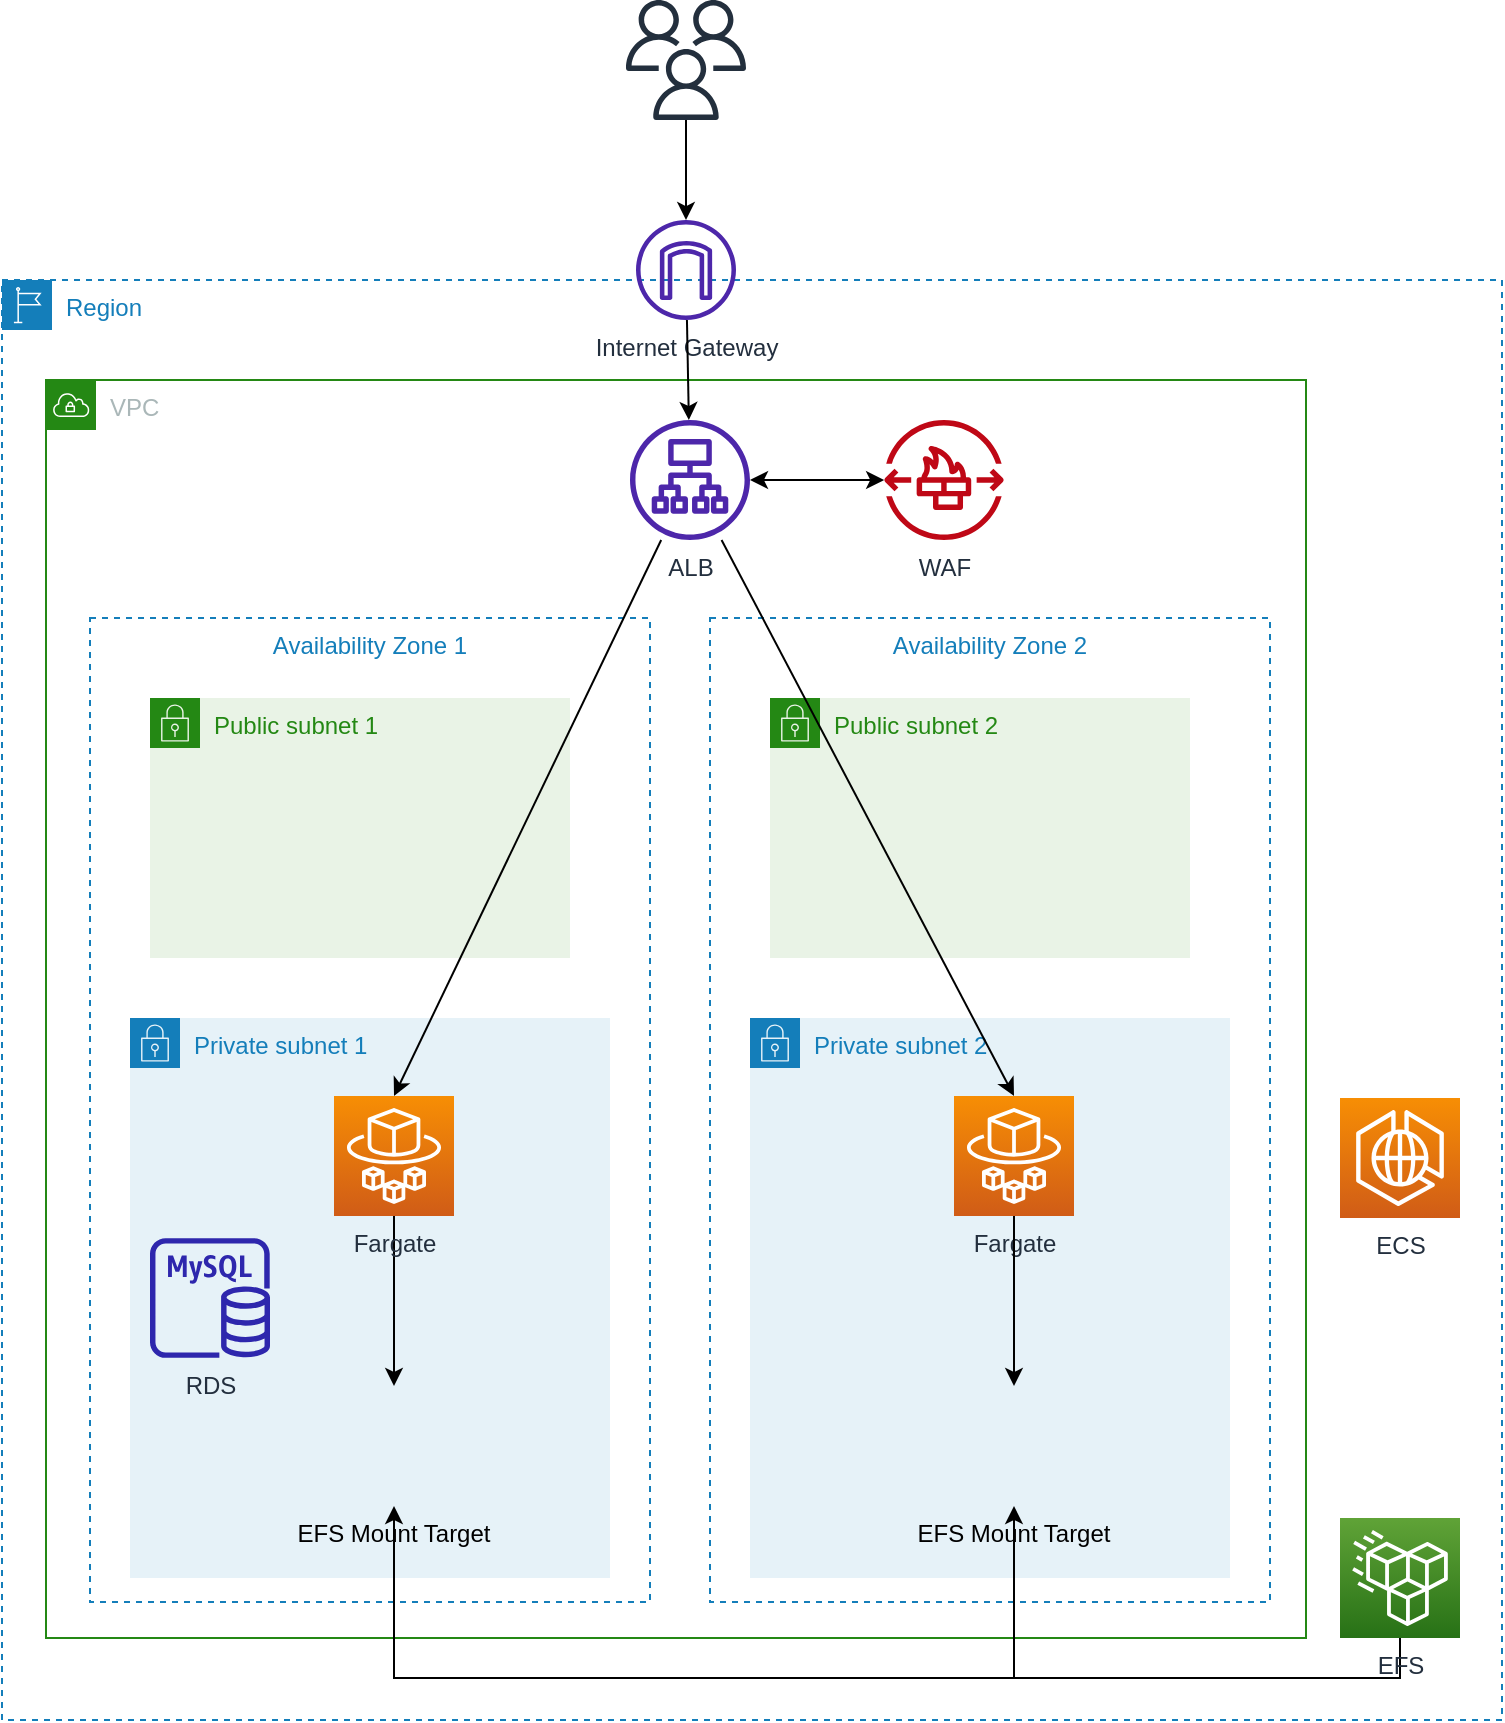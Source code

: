 <mxfile version="21.7.2" type="github">
  <diagram name="Page-1" id="63qM1-tfgb__tj5nFG9T">
    <mxGraphModel dx="1434" dy="765" grid="1" gridSize="10" guides="1" tooltips="1" connect="1" arrows="1" fold="1" page="1" pageScale="1" pageWidth="827" pageHeight="1169" math="0" shadow="0">
      <root>
        <mxCell id="0" />
        <mxCell id="1" parent="0" />
        <mxCell id="nMWoQP04A_DWtzXEW3hh-1" value="Region" style="points=[[0,0],[0.25,0],[0.5,0],[0.75,0],[1,0],[1,0.25],[1,0.5],[1,0.75],[1,1],[0.75,1],[0.5,1],[0.25,1],[0,1],[0,0.75],[0,0.5],[0,0.25]];outlineConnect=0;gradientColor=none;html=1;whiteSpace=wrap;fontSize=12;fontStyle=0;container=1;pointerEvents=0;collapsible=0;recursiveResize=0;shape=mxgraph.aws4.group;grIcon=mxgraph.aws4.group_region;strokeColor=#147EBA;fillColor=none;verticalAlign=top;align=left;spacingLeft=30;fontColor=#147EBA;dashed=1;" vertex="1" parent="1">
          <mxGeometry x="39" y="160" width="750" height="720" as="geometry" />
        </mxCell>
        <mxCell id="nMWoQP04A_DWtzXEW3hh-2" value="VPC" style="points=[[0,0],[0.25,0],[0.5,0],[0.75,0],[1,0],[1,0.25],[1,0.5],[1,0.75],[1,1],[0.75,1],[0.5,1],[0.25,1],[0,1],[0,0.75],[0,0.5],[0,0.25]];outlineConnect=0;gradientColor=none;html=1;whiteSpace=wrap;fontSize=12;fontStyle=0;container=1;pointerEvents=0;collapsible=0;recursiveResize=0;shape=mxgraph.aws4.group;grIcon=mxgraph.aws4.group_vpc;strokeColor=#248814;fillColor=none;verticalAlign=top;align=left;spacingLeft=30;fontColor=#AAB7B8;dashed=0;" vertex="1" parent="nMWoQP04A_DWtzXEW3hh-1">
          <mxGeometry x="22" y="50" width="630" height="629" as="geometry" />
        </mxCell>
        <mxCell id="nMWoQP04A_DWtzXEW3hh-4" value="Availability Zone 1" style="fillColor=none;strokeColor=#147EBA;dashed=1;verticalAlign=top;fontStyle=0;fontColor=#147EBA;whiteSpace=wrap;html=1;" vertex="1" parent="nMWoQP04A_DWtzXEW3hh-2">
          <mxGeometry x="22" y="119" width="280" height="492" as="geometry" />
        </mxCell>
        <mxCell id="nMWoQP04A_DWtzXEW3hh-6" value="Public subnet 1" style="points=[[0,0],[0.25,0],[0.5,0],[0.75,0],[1,0],[1,0.25],[1,0.5],[1,0.75],[1,1],[0.75,1],[0.5,1],[0.25,1],[0,1],[0,0.75],[0,0.5],[0,0.25]];outlineConnect=0;gradientColor=none;html=1;whiteSpace=wrap;fontSize=12;fontStyle=0;container=1;pointerEvents=0;collapsible=0;recursiveResize=0;shape=mxgraph.aws4.group;grIcon=mxgraph.aws4.group_security_group;grStroke=0;strokeColor=#248814;fillColor=#E9F3E6;verticalAlign=top;align=left;spacingLeft=30;fontColor=#248814;dashed=0;" vertex="1" parent="nMWoQP04A_DWtzXEW3hh-2">
          <mxGeometry x="52" y="159" width="210" height="130" as="geometry" />
        </mxCell>
        <mxCell id="nMWoQP04A_DWtzXEW3hh-7" value="Private subnet 1" style="points=[[0,0],[0.25,0],[0.5,0],[0.75,0],[1,0],[1,0.25],[1,0.5],[1,0.75],[1,1],[0.75,1],[0.5,1],[0.25,1],[0,1],[0,0.75],[0,0.5],[0,0.25]];outlineConnect=0;gradientColor=none;html=1;whiteSpace=wrap;fontSize=12;fontStyle=0;container=1;pointerEvents=0;collapsible=0;recursiveResize=0;shape=mxgraph.aws4.group;grIcon=mxgraph.aws4.group_security_group;grStroke=0;strokeColor=#147EBA;fillColor=#E6F2F8;verticalAlign=top;align=left;spacingLeft=30;fontColor=#147EBA;dashed=0;" vertex="1" parent="nMWoQP04A_DWtzXEW3hh-2">
          <mxGeometry x="42" y="319" width="240" height="280" as="geometry" />
        </mxCell>
        <mxCell id="nMWoQP04A_DWtzXEW3hh-12" style="edgeStyle=orthogonalEdgeStyle;rounded=0;orthogonalLoop=1;jettySize=auto;html=1;exitX=0.5;exitY=1;exitDx=0;exitDy=0;exitPerimeter=0;entryX=0.5;entryY=0;entryDx=0;entryDy=0;" edge="1" parent="nMWoQP04A_DWtzXEW3hh-2" source="nMWoQP04A_DWtzXEW3hh-8" target="nMWoQP04A_DWtzXEW3hh-11">
          <mxGeometry relative="1" as="geometry" />
        </mxCell>
        <mxCell id="nMWoQP04A_DWtzXEW3hh-8" value="Fargate" style="sketch=0;points=[[0,0,0],[0.25,0,0],[0.5,0,0],[0.75,0,0],[1,0,0],[0,1,0],[0.25,1,0],[0.5,1,0],[0.75,1,0],[1,1,0],[0,0.25,0],[0,0.5,0],[0,0.75,0],[1,0.25,0],[1,0.5,0],[1,0.75,0]];outlineConnect=0;fontColor=#232F3E;gradientColor=#F78E04;gradientDirection=north;fillColor=#D05C17;strokeColor=#ffffff;dashed=0;verticalLabelPosition=bottom;verticalAlign=top;align=center;html=1;fontSize=12;fontStyle=0;aspect=fixed;shape=mxgraph.aws4.resourceIcon;resIcon=mxgraph.aws4.fargate;" vertex="1" parent="nMWoQP04A_DWtzXEW3hh-2">
          <mxGeometry x="144" y="358" width="60" height="60" as="geometry" />
        </mxCell>
        <mxCell id="nMWoQP04A_DWtzXEW3hh-9" value="RDS" style="sketch=0;outlineConnect=0;fontColor=#232F3E;gradientColor=none;fillColor=#2E27AD;strokeColor=none;dashed=0;verticalLabelPosition=bottom;verticalAlign=top;align=center;html=1;fontSize=12;fontStyle=0;aspect=fixed;pointerEvents=1;shape=mxgraph.aws4.rds_mysql_instance;" vertex="1" parent="nMWoQP04A_DWtzXEW3hh-2">
          <mxGeometry x="52" y="429" width="60" height="60" as="geometry" />
        </mxCell>
        <mxCell id="nMWoQP04A_DWtzXEW3hh-11" value="EFS Mount Target" style="shape=image;verticalLabelPosition=bottom;labelBackgroundColor=none;verticalAlign=top;aspect=fixed;imageAspect=0;image=https://www.gliffy.com/sites/default/files/image/2020-06/Amazon-Elastic-File-System_EFS_dark-bg.png;" vertex="1" parent="nMWoQP04A_DWtzXEW3hh-2">
          <mxGeometry x="144" y="503" width="60" height="60" as="geometry" />
        </mxCell>
        <mxCell id="nMWoQP04A_DWtzXEW3hh-14" value="ALB" style="sketch=0;outlineConnect=0;fontColor=#232F3E;gradientColor=none;fillColor=#4D27AA;strokeColor=none;dashed=0;verticalLabelPosition=bottom;verticalAlign=top;align=center;html=1;fontSize=12;fontStyle=0;aspect=fixed;pointerEvents=1;shape=mxgraph.aws4.application_load_balancer;" vertex="1" parent="nMWoQP04A_DWtzXEW3hh-2">
          <mxGeometry x="292" y="20" width="60" height="60" as="geometry" />
        </mxCell>
        <mxCell id="nMWoQP04A_DWtzXEW3hh-15" value="Availability Zone 2" style="fillColor=none;strokeColor=#147EBA;dashed=1;verticalAlign=top;fontStyle=0;fontColor=#147EBA;whiteSpace=wrap;html=1;" vertex="1" parent="nMWoQP04A_DWtzXEW3hh-2">
          <mxGeometry x="332" y="119" width="280" height="492" as="geometry" />
        </mxCell>
        <mxCell id="nMWoQP04A_DWtzXEW3hh-16" value="Public subnet 2" style="points=[[0,0],[0.25,0],[0.5,0],[0.75,0],[1,0],[1,0.25],[1,0.5],[1,0.75],[1,1],[0.75,1],[0.5,1],[0.25,1],[0,1],[0,0.75],[0,0.5],[0,0.25]];outlineConnect=0;gradientColor=none;html=1;whiteSpace=wrap;fontSize=12;fontStyle=0;container=1;pointerEvents=0;collapsible=0;recursiveResize=0;shape=mxgraph.aws4.group;grIcon=mxgraph.aws4.group_security_group;grStroke=0;strokeColor=#248814;fillColor=#E9F3E6;verticalAlign=top;align=left;spacingLeft=30;fontColor=#248814;dashed=0;" vertex="1" parent="nMWoQP04A_DWtzXEW3hh-2">
          <mxGeometry x="362" y="159" width="210" height="130" as="geometry" />
        </mxCell>
        <mxCell id="nMWoQP04A_DWtzXEW3hh-17" value="Private subnet 2" style="points=[[0,0],[0.25,0],[0.5,0],[0.75,0],[1,0],[1,0.25],[1,0.5],[1,0.75],[1,1],[0.75,1],[0.5,1],[0.25,1],[0,1],[0,0.75],[0,0.5],[0,0.25]];outlineConnect=0;gradientColor=none;html=1;whiteSpace=wrap;fontSize=12;fontStyle=0;container=1;pointerEvents=0;collapsible=0;recursiveResize=0;shape=mxgraph.aws4.group;grIcon=mxgraph.aws4.group_security_group;grStroke=0;strokeColor=#147EBA;fillColor=#E6F2F8;verticalAlign=top;align=left;spacingLeft=30;fontColor=#147EBA;dashed=0;" vertex="1" parent="nMWoQP04A_DWtzXEW3hh-2">
          <mxGeometry x="352" y="319" width="240" height="280" as="geometry" />
        </mxCell>
        <mxCell id="nMWoQP04A_DWtzXEW3hh-19" value="Fargate" style="sketch=0;points=[[0,0,0],[0.25,0,0],[0.5,0,0],[0.75,0,0],[1,0,0],[0,1,0],[0.25,1,0],[0.5,1,0],[0.75,1,0],[1,1,0],[0,0.25,0],[0,0.5,0],[0,0.75,0],[1,0.25,0],[1,0.5,0],[1,0.75,0]];outlineConnect=0;fontColor=#232F3E;gradientColor=#F78E04;gradientDirection=north;fillColor=#D05C17;strokeColor=#ffffff;dashed=0;verticalLabelPosition=bottom;verticalAlign=top;align=center;html=1;fontSize=12;fontStyle=0;aspect=fixed;shape=mxgraph.aws4.resourceIcon;resIcon=mxgraph.aws4.fargate;" vertex="1" parent="nMWoQP04A_DWtzXEW3hh-2">
          <mxGeometry x="454" y="358" width="60" height="60" as="geometry" />
        </mxCell>
        <mxCell id="nMWoQP04A_DWtzXEW3hh-21" value="EFS Mount Target" style="shape=image;verticalLabelPosition=bottom;labelBackgroundColor=none;verticalAlign=top;aspect=fixed;imageAspect=0;image=https://www.gliffy.com/sites/default/files/image/2020-06/Amazon-Elastic-File-System_EFS_dark-bg.png;" vertex="1" parent="nMWoQP04A_DWtzXEW3hh-2">
          <mxGeometry x="454" y="503" width="60" height="60" as="geometry" />
        </mxCell>
        <mxCell id="nMWoQP04A_DWtzXEW3hh-18" style="edgeStyle=orthogonalEdgeStyle;rounded=0;orthogonalLoop=1;jettySize=auto;html=1;exitX=0.5;exitY=1;exitDx=0;exitDy=0;exitPerimeter=0;entryX=0.5;entryY=0;entryDx=0;entryDy=0;" edge="1" parent="nMWoQP04A_DWtzXEW3hh-2" source="nMWoQP04A_DWtzXEW3hh-19" target="nMWoQP04A_DWtzXEW3hh-21">
          <mxGeometry relative="1" as="geometry" />
        </mxCell>
        <mxCell id="nMWoQP04A_DWtzXEW3hh-24" value="" style="endArrow=classic;html=1;rounded=0;entryX=0.5;entryY=0;entryDx=0;entryDy=0;entryPerimeter=0;" edge="1" parent="nMWoQP04A_DWtzXEW3hh-2" source="nMWoQP04A_DWtzXEW3hh-14" target="nMWoQP04A_DWtzXEW3hh-8">
          <mxGeometry width="50" height="50" relative="1" as="geometry">
            <mxPoint x="305.971" y="110.999" as="sourcePoint" />
            <mxPoint x="442" y="311" as="targetPoint" />
          </mxGeometry>
        </mxCell>
        <mxCell id="nMWoQP04A_DWtzXEW3hh-25" value="" style="endArrow=classic;html=1;rounded=0;entryX=0.5;entryY=0;entryDx=0;entryDy=0;entryPerimeter=0;" edge="1" parent="nMWoQP04A_DWtzXEW3hh-2" source="nMWoQP04A_DWtzXEW3hh-14" target="nMWoQP04A_DWtzXEW3hh-19">
          <mxGeometry width="50" height="50" relative="1" as="geometry">
            <mxPoint x="339.545" y="110.999" as="sourcePoint" />
            <mxPoint x="442" y="311" as="targetPoint" />
          </mxGeometry>
        </mxCell>
        <mxCell id="nMWoQP04A_DWtzXEW3hh-33" value="" style="endArrow=classic;startArrow=classic;html=1;rounded=0;" edge="1" parent="nMWoQP04A_DWtzXEW3hh-2" source="nMWoQP04A_DWtzXEW3hh-14" target="nMWoQP04A_DWtzXEW3hh-34">
          <mxGeometry width="50" height="50" relative="1" as="geometry">
            <mxPoint x="459" y="250" as="sourcePoint" />
            <mxPoint x="429" y="50" as="targetPoint" />
          </mxGeometry>
        </mxCell>
        <mxCell id="nMWoQP04A_DWtzXEW3hh-34" value="WAF" style="sketch=0;outlineConnect=0;fontColor=#232F3E;gradientColor=none;fillColor=#BF0816;strokeColor=none;dashed=0;verticalLabelPosition=bottom;verticalAlign=top;align=center;html=1;fontSize=12;fontStyle=0;aspect=fixed;pointerEvents=1;shape=mxgraph.aws4.network_firewall_endpoints;" vertex="1" parent="nMWoQP04A_DWtzXEW3hh-2">
          <mxGeometry x="419" y="20" width="60" height="60" as="geometry" />
        </mxCell>
        <mxCell id="nMWoQP04A_DWtzXEW3hh-26" style="edgeStyle=orthogonalEdgeStyle;rounded=0;orthogonalLoop=1;jettySize=auto;html=1;exitX=0.5;exitY=1;exitDx=0;exitDy=0;exitPerimeter=0;entryX=0.5;entryY=1;entryDx=0;entryDy=0;" edge="1" parent="nMWoQP04A_DWtzXEW3hh-1" source="nMWoQP04A_DWtzXEW3hh-10" target="nMWoQP04A_DWtzXEW3hh-21">
          <mxGeometry relative="1" as="geometry" />
        </mxCell>
        <mxCell id="nMWoQP04A_DWtzXEW3hh-27" style="edgeStyle=orthogonalEdgeStyle;rounded=0;orthogonalLoop=1;jettySize=auto;html=1;exitX=0.5;exitY=1;exitDx=0;exitDy=0;exitPerimeter=0;entryX=0.5;entryY=1;entryDx=0;entryDy=0;" edge="1" parent="nMWoQP04A_DWtzXEW3hh-1" source="nMWoQP04A_DWtzXEW3hh-10" target="nMWoQP04A_DWtzXEW3hh-11">
          <mxGeometry relative="1" as="geometry" />
        </mxCell>
        <mxCell id="nMWoQP04A_DWtzXEW3hh-10" value="EFS" style="sketch=0;points=[[0,0,0],[0.25,0,0],[0.5,0,0],[0.75,0,0],[1,0,0],[0,1,0],[0.25,1,0],[0.5,1,0],[0.75,1,0],[1,1,0],[0,0.25,0],[0,0.5,0],[0,0.75,0],[1,0.25,0],[1,0.5,0],[1,0.75,0]];outlineConnect=0;fontColor=#232F3E;gradientColor=#60A337;gradientDirection=north;fillColor=#277116;strokeColor=#ffffff;dashed=0;verticalLabelPosition=bottom;verticalAlign=top;align=center;html=1;fontSize=12;fontStyle=0;aspect=fixed;shape=mxgraph.aws4.resourceIcon;resIcon=mxgraph.aws4.efs_standard;" vertex="1" parent="nMWoQP04A_DWtzXEW3hh-1">
          <mxGeometry x="669" y="619" width="60" height="60" as="geometry" />
        </mxCell>
        <mxCell id="nMWoQP04A_DWtzXEW3hh-28" value="ECS" style="sketch=0;points=[[0,0,0],[0.25,0,0],[0.5,0,0],[0.75,0,0],[1,0,0],[0,1,0],[0.25,1,0],[0.5,1,0],[0.75,1,0],[1,1,0],[0,0.25,0],[0,0.5,0],[0,0.75,0],[1,0.25,0],[1,0.5,0],[1,0.75,0]];outlineConnect=0;fontColor=#232F3E;gradientColor=#F78E04;gradientDirection=north;fillColor=#D05C17;strokeColor=#ffffff;dashed=0;verticalLabelPosition=bottom;verticalAlign=top;align=center;html=1;fontSize=12;fontStyle=0;aspect=fixed;shape=mxgraph.aws4.resourceIcon;resIcon=mxgraph.aws4.ecs_anywhere;" vertex="1" parent="nMWoQP04A_DWtzXEW3hh-1">
          <mxGeometry x="669" y="409" width="60" height="60" as="geometry" />
        </mxCell>
        <mxCell id="nMWoQP04A_DWtzXEW3hh-3" value="Internet Gateway" style="sketch=0;outlineConnect=0;fontColor=#232F3E;gradientColor=none;fillColor=#4D27AA;strokeColor=none;dashed=0;verticalLabelPosition=bottom;verticalAlign=top;align=center;html=1;fontSize=12;fontStyle=0;aspect=fixed;pointerEvents=1;shape=mxgraph.aws4.internet_gateway;" vertex="1" parent="1">
          <mxGeometry x="356" y="130" width="50" height="50" as="geometry" />
        </mxCell>
        <mxCell id="nMWoQP04A_DWtzXEW3hh-29" value="" style="endArrow=classic;html=1;rounded=0;" edge="1" parent="1" source="nMWoQP04A_DWtzXEW3hh-3" target="nMWoQP04A_DWtzXEW3hh-14">
          <mxGeometry width="50" height="50" relative="1" as="geometry">
            <mxPoint x="511" y="400" as="sourcePoint" />
            <mxPoint x="561" y="350" as="targetPoint" />
          </mxGeometry>
        </mxCell>
        <mxCell id="nMWoQP04A_DWtzXEW3hh-30" value="" style="sketch=0;outlineConnect=0;fontColor=#232F3E;gradientColor=none;fillColor=#232F3D;strokeColor=none;dashed=0;verticalLabelPosition=bottom;verticalAlign=top;align=center;html=1;fontSize=12;fontStyle=0;aspect=fixed;pointerEvents=1;shape=mxgraph.aws4.users;" vertex="1" parent="1">
          <mxGeometry x="351" y="20" width="60" height="60" as="geometry" />
        </mxCell>
        <mxCell id="nMWoQP04A_DWtzXEW3hh-31" value="" style="endArrow=classic;html=1;rounded=0;" edge="1" parent="1" source="nMWoQP04A_DWtzXEW3hh-30" target="nMWoQP04A_DWtzXEW3hh-3">
          <mxGeometry width="50" height="50" relative="1" as="geometry">
            <mxPoint x="511" y="300" as="sourcePoint" />
            <mxPoint x="561" y="250" as="targetPoint" />
          </mxGeometry>
        </mxCell>
      </root>
    </mxGraphModel>
  </diagram>
</mxfile>
